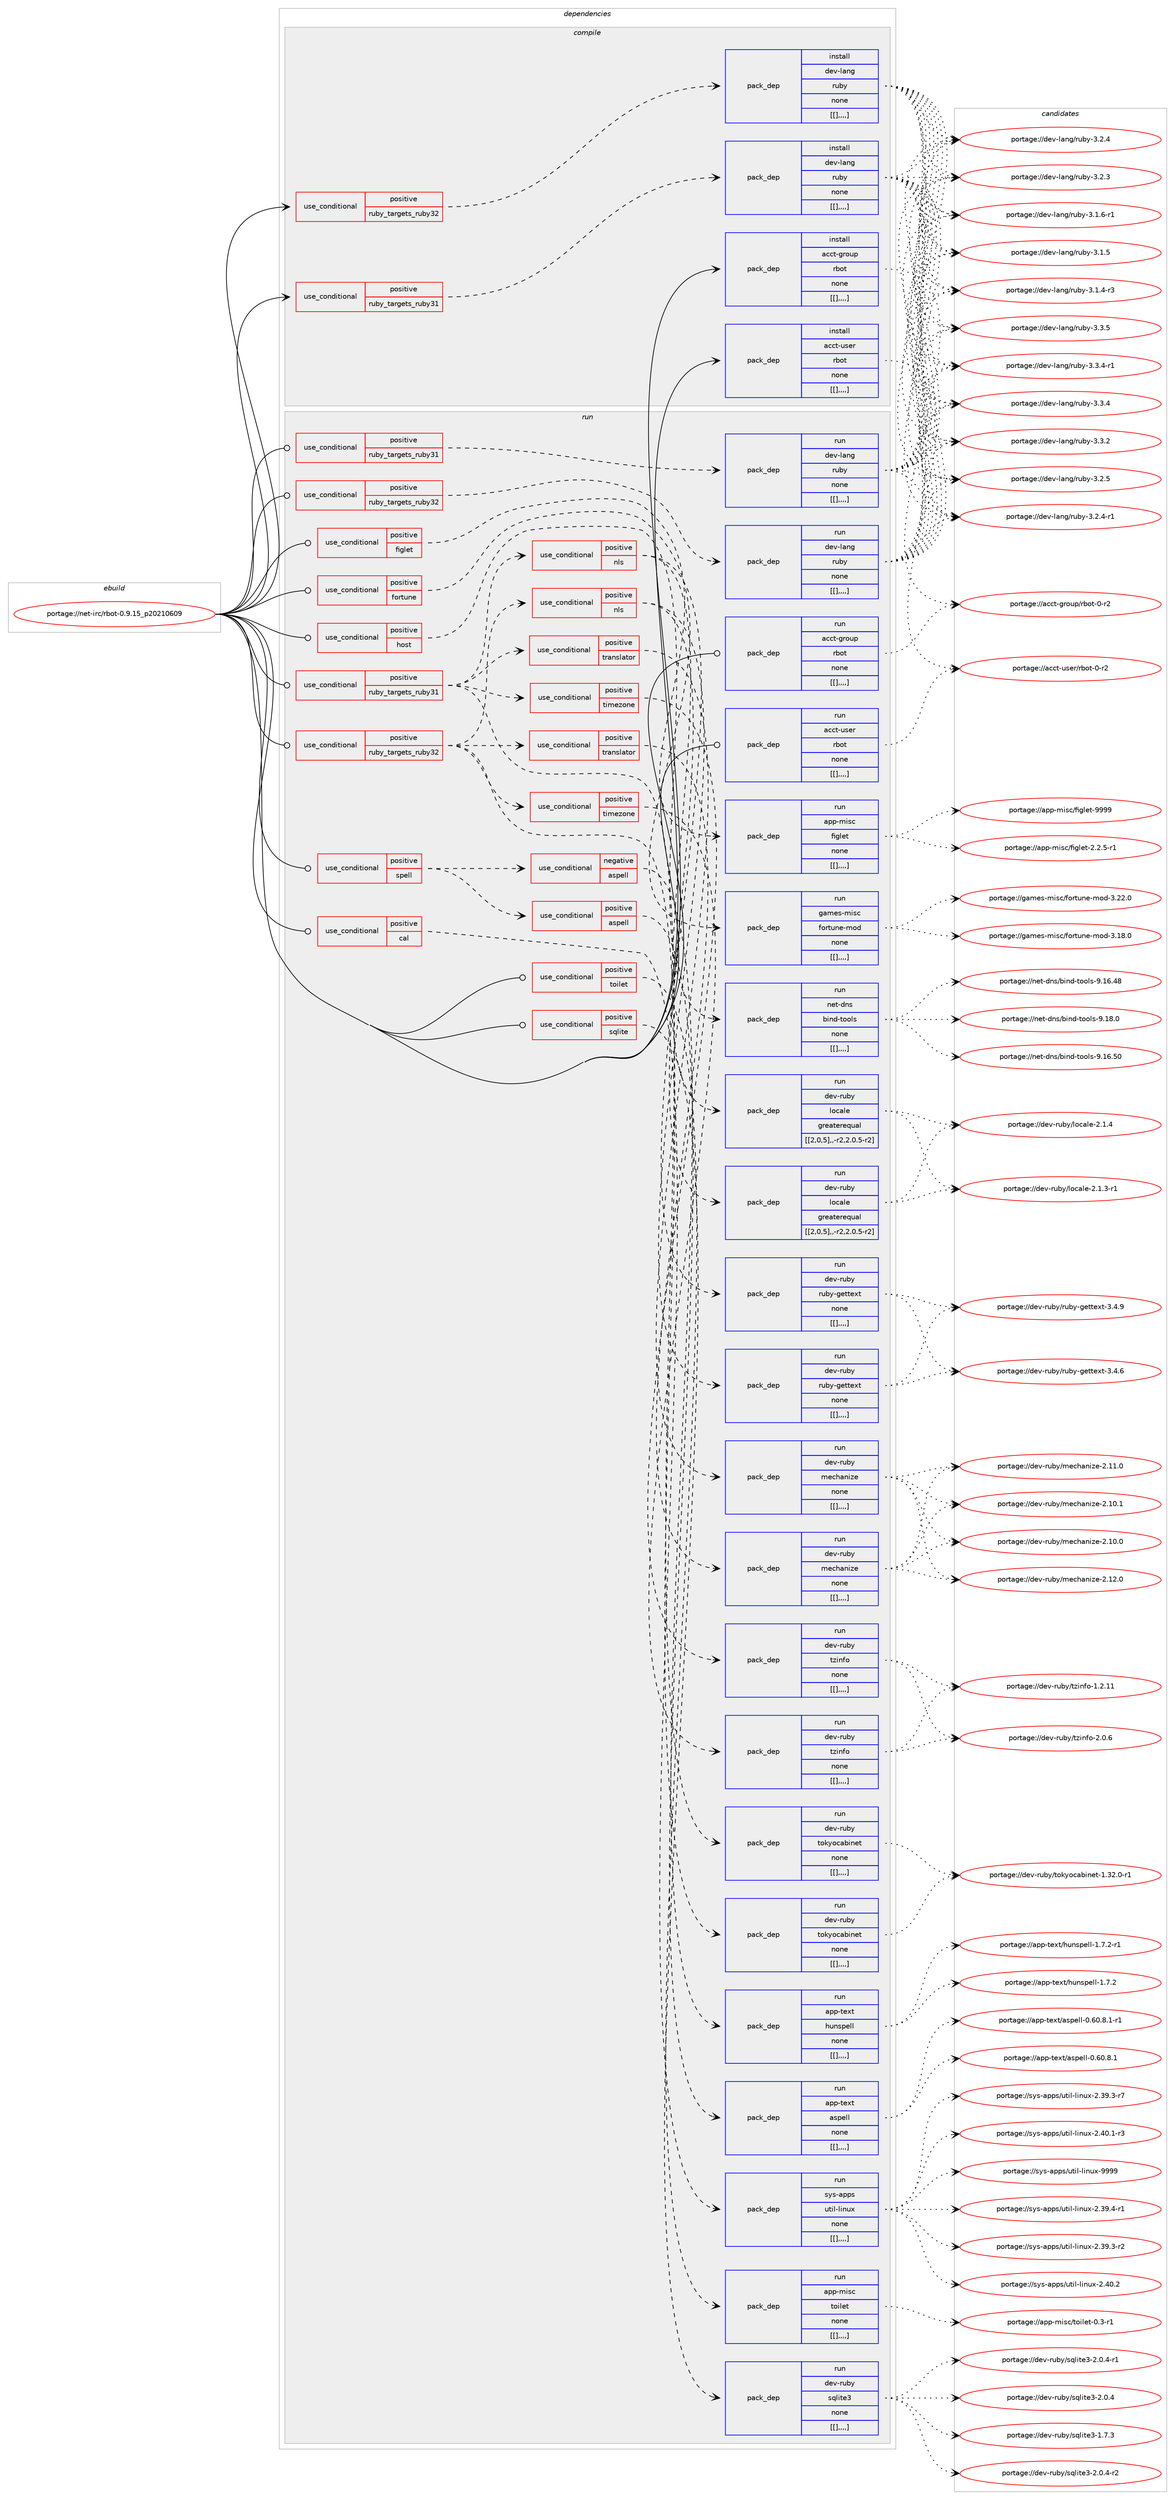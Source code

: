 digraph prolog {

# *************
# Graph options
# *************

newrank=true;
concentrate=true;
compound=true;
graph [rankdir=LR,fontname=Helvetica,fontsize=10,ranksep=1.5];#, ranksep=2.5, nodesep=0.2];
edge  [arrowhead=vee];
node  [fontname=Helvetica,fontsize=10];

# **********
# The ebuild
# **********

subgraph cluster_leftcol {
color=gray;
label=<<i>ebuild</i>>;
id [label="portage://net-irc/rbot-0.9.15_p20210609", color=red, width=4, href="../net-irc/rbot-0.9.15_p20210609.svg"];
}

# ****************
# The dependencies
# ****************

subgraph cluster_midcol {
color=gray;
label=<<i>dependencies</i>>;
subgraph cluster_compile {
fillcolor="#eeeeee";
style=filled;
label=<<i>compile</i>>;
subgraph cond97581 {
dependency375692 [label=<<TABLE BORDER="0" CELLBORDER="1" CELLSPACING="0" CELLPADDING="4"><TR><TD ROWSPAN="3" CELLPADDING="10">use_conditional</TD></TR><TR><TD>positive</TD></TR><TR><TD>ruby_targets_ruby31</TD></TR></TABLE>>, shape=none, color=red];
subgraph pack275317 {
dependency375693 [label=<<TABLE BORDER="0" CELLBORDER="1" CELLSPACING="0" CELLPADDING="4" WIDTH="220"><TR><TD ROWSPAN="6" CELLPADDING="30">pack_dep</TD></TR><TR><TD WIDTH="110">install</TD></TR><TR><TD>dev-lang</TD></TR><TR><TD>ruby</TD></TR><TR><TD>none</TD></TR><TR><TD>[[],,,,]</TD></TR></TABLE>>, shape=none, color=blue];
}
dependency375692:e -> dependency375693:w [weight=20,style="dashed",arrowhead="vee"];
}
id:e -> dependency375692:w [weight=20,style="solid",arrowhead="vee"];
subgraph cond97582 {
dependency375694 [label=<<TABLE BORDER="0" CELLBORDER="1" CELLSPACING="0" CELLPADDING="4"><TR><TD ROWSPAN="3" CELLPADDING="10">use_conditional</TD></TR><TR><TD>positive</TD></TR><TR><TD>ruby_targets_ruby32</TD></TR></TABLE>>, shape=none, color=red];
subgraph pack275318 {
dependency375695 [label=<<TABLE BORDER="0" CELLBORDER="1" CELLSPACING="0" CELLPADDING="4" WIDTH="220"><TR><TD ROWSPAN="6" CELLPADDING="30">pack_dep</TD></TR><TR><TD WIDTH="110">install</TD></TR><TR><TD>dev-lang</TD></TR><TR><TD>ruby</TD></TR><TR><TD>none</TD></TR><TR><TD>[[],,,,]</TD></TR></TABLE>>, shape=none, color=blue];
}
dependency375694:e -> dependency375695:w [weight=20,style="dashed",arrowhead="vee"];
}
id:e -> dependency375694:w [weight=20,style="solid",arrowhead="vee"];
subgraph pack275319 {
dependency375696 [label=<<TABLE BORDER="0" CELLBORDER="1" CELLSPACING="0" CELLPADDING="4" WIDTH="220"><TR><TD ROWSPAN="6" CELLPADDING="30">pack_dep</TD></TR><TR><TD WIDTH="110">install</TD></TR><TR><TD>acct-group</TD></TR><TR><TD>rbot</TD></TR><TR><TD>none</TD></TR><TR><TD>[[],,,,]</TD></TR></TABLE>>, shape=none, color=blue];
}
id:e -> dependency375696:w [weight=20,style="solid",arrowhead="vee"];
subgraph pack275320 {
dependency375697 [label=<<TABLE BORDER="0" CELLBORDER="1" CELLSPACING="0" CELLPADDING="4" WIDTH="220"><TR><TD ROWSPAN="6" CELLPADDING="30">pack_dep</TD></TR><TR><TD WIDTH="110">install</TD></TR><TR><TD>acct-user</TD></TR><TR><TD>rbot</TD></TR><TR><TD>none</TD></TR><TR><TD>[[],,,,]</TD></TR></TABLE>>, shape=none, color=blue];
}
id:e -> dependency375697:w [weight=20,style="solid",arrowhead="vee"];
}
subgraph cluster_compileandrun {
fillcolor="#eeeeee";
style=filled;
label=<<i>compile and run</i>>;
}
subgraph cluster_run {
fillcolor="#eeeeee";
style=filled;
label=<<i>run</i>>;
subgraph cond97583 {
dependency375698 [label=<<TABLE BORDER="0" CELLBORDER="1" CELLSPACING="0" CELLPADDING="4"><TR><TD ROWSPAN="3" CELLPADDING="10">use_conditional</TD></TR><TR><TD>positive</TD></TR><TR><TD>cal</TD></TR></TABLE>>, shape=none, color=red];
subgraph pack275321 {
dependency375699 [label=<<TABLE BORDER="0" CELLBORDER="1" CELLSPACING="0" CELLPADDING="4" WIDTH="220"><TR><TD ROWSPAN="6" CELLPADDING="30">pack_dep</TD></TR><TR><TD WIDTH="110">run</TD></TR><TR><TD>sys-apps</TD></TR><TR><TD>util-linux</TD></TR><TR><TD>none</TD></TR><TR><TD>[[],,,,]</TD></TR></TABLE>>, shape=none, color=blue];
}
dependency375698:e -> dependency375699:w [weight=20,style="dashed",arrowhead="vee"];
}
id:e -> dependency375698:w [weight=20,style="solid",arrowhead="odot"];
subgraph cond97584 {
dependency375700 [label=<<TABLE BORDER="0" CELLBORDER="1" CELLSPACING="0" CELLPADDING="4"><TR><TD ROWSPAN="3" CELLPADDING="10">use_conditional</TD></TR><TR><TD>positive</TD></TR><TR><TD>figlet</TD></TR></TABLE>>, shape=none, color=red];
subgraph pack275322 {
dependency375701 [label=<<TABLE BORDER="0" CELLBORDER="1" CELLSPACING="0" CELLPADDING="4" WIDTH="220"><TR><TD ROWSPAN="6" CELLPADDING="30">pack_dep</TD></TR><TR><TD WIDTH="110">run</TD></TR><TR><TD>app-misc</TD></TR><TR><TD>figlet</TD></TR><TR><TD>none</TD></TR><TR><TD>[[],,,,]</TD></TR></TABLE>>, shape=none, color=blue];
}
dependency375700:e -> dependency375701:w [weight=20,style="dashed",arrowhead="vee"];
}
id:e -> dependency375700:w [weight=20,style="solid",arrowhead="odot"];
subgraph cond97585 {
dependency375702 [label=<<TABLE BORDER="0" CELLBORDER="1" CELLSPACING="0" CELLPADDING="4"><TR><TD ROWSPAN="3" CELLPADDING="10">use_conditional</TD></TR><TR><TD>positive</TD></TR><TR><TD>fortune</TD></TR></TABLE>>, shape=none, color=red];
subgraph pack275323 {
dependency375703 [label=<<TABLE BORDER="0" CELLBORDER="1" CELLSPACING="0" CELLPADDING="4" WIDTH="220"><TR><TD ROWSPAN="6" CELLPADDING="30">pack_dep</TD></TR><TR><TD WIDTH="110">run</TD></TR><TR><TD>games-misc</TD></TR><TR><TD>fortune-mod</TD></TR><TR><TD>none</TD></TR><TR><TD>[[],,,,]</TD></TR></TABLE>>, shape=none, color=blue];
}
dependency375702:e -> dependency375703:w [weight=20,style="dashed",arrowhead="vee"];
}
id:e -> dependency375702:w [weight=20,style="solid",arrowhead="odot"];
subgraph cond97586 {
dependency375704 [label=<<TABLE BORDER="0" CELLBORDER="1" CELLSPACING="0" CELLPADDING="4"><TR><TD ROWSPAN="3" CELLPADDING="10">use_conditional</TD></TR><TR><TD>positive</TD></TR><TR><TD>host</TD></TR></TABLE>>, shape=none, color=red];
subgraph pack275324 {
dependency375705 [label=<<TABLE BORDER="0" CELLBORDER="1" CELLSPACING="0" CELLPADDING="4" WIDTH="220"><TR><TD ROWSPAN="6" CELLPADDING="30">pack_dep</TD></TR><TR><TD WIDTH="110">run</TD></TR><TR><TD>net-dns</TD></TR><TR><TD>bind-tools</TD></TR><TR><TD>none</TD></TR><TR><TD>[[],,,,]</TD></TR></TABLE>>, shape=none, color=blue];
}
dependency375704:e -> dependency375705:w [weight=20,style="dashed",arrowhead="vee"];
}
id:e -> dependency375704:w [weight=20,style="solid",arrowhead="odot"];
subgraph cond97587 {
dependency375706 [label=<<TABLE BORDER="0" CELLBORDER="1" CELLSPACING="0" CELLPADDING="4"><TR><TD ROWSPAN="3" CELLPADDING="10">use_conditional</TD></TR><TR><TD>positive</TD></TR><TR><TD>ruby_targets_ruby31</TD></TR></TABLE>>, shape=none, color=red];
subgraph pack275325 {
dependency375707 [label=<<TABLE BORDER="0" CELLBORDER="1" CELLSPACING="0" CELLPADDING="4" WIDTH="220"><TR><TD ROWSPAN="6" CELLPADDING="30">pack_dep</TD></TR><TR><TD WIDTH="110">run</TD></TR><TR><TD>dev-lang</TD></TR><TR><TD>ruby</TD></TR><TR><TD>none</TD></TR><TR><TD>[[],,,,]</TD></TR></TABLE>>, shape=none, color=blue];
}
dependency375706:e -> dependency375707:w [weight=20,style="dashed",arrowhead="vee"];
}
id:e -> dependency375706:w [weight=20,style="solid",arrowhead="odot"];
subgraph cond97588 {
dependency375708 [label=<<TABLE BORDER="0" CELLBORDER="1" CELLSPACING="0" CELLPADDING="4"><TR><TD ROWSPAN="3" CELLPADDING="10">use_conditional</TD></TR><TR><TD>positive</TD></TR><TR><TD>ruby_targets_ruby31</TD></TR></TABLE>>, shape=none, color=red];
subgraph pack275326 {
dependency375709 [label=<<TABLE BORDER="0" CELLBORDER="1" CELLSPACING="0" CELLPADDING="4" WIDTH="220"><TR><TD ROWSPAN="6" CELLPADDING="30">pack_dep</TD></TR><TR><TD WIDTH="110">run</TD></TR><TR><TD>dev-ruby</TD></TR><TR><TD>tokyocabinet</TD></TR><TR><TD>none</TD></TR><TR><TD>[[],,,,]</TD></TR></TABLE>>, shape=none, color=blue];
}
dependency375708:e -> dependency375709:w [weight=20,style="dashed",arrowhead="vee"];
subgraph cond97589 {
dependency375710 [label=<<TABLE BORDER="0" CELLBORDER="1" CELLSPACING="0" CELLPADDING="4"><TR><TD ROWSPAN="3" CELLPADDING="10">use_conditional</TD></TR><TR><TD>positive</TD></TR><TR><TD>timezone</TD></TR></TABLE>>, shape=none, color=red];
subgraph pack275327 {
dependency375711 [label=<<TABLE BORDER="0" CELLBORDER="1" CELLSPACING="0" CELLPADDING="4" WIDTH="220"><TR><TD ROWSPAN="6" CELLPADDING="30">pack_dep</TD></TR><TR><TD WIDTH="110">run</TD></TR><TR><TD>dev-ruby</TD></TR><TR><TD>tzinfo</TD></TR><TR><TD>none</TD></TR><TR><TD>[[],,,,]</TD></TR></TABLE>>, shape=none, color=blue];
}
dependency375710:e -> dependency375711:w [weight=20,style="dashed",arrowhead="vee"];
}
dependency375708:e -> dependency375710:w [weight=20,style="dashed",arrowhead="vee"];
subgraph cond97590 {
dependency375712 [label=<<TABLE BORDER="0" CELLBORDER="1" CELLSPACING="0" CELLPADDING="4"><TR><TD ROWSPAN="3" CELLPADDING="10">use_conditional</TD></TR><TR><TD>positive</TD></TR><TR><TD>translator</TD></TR></TABLE>>, shape=none, color=red];
subgraph pack275328 {
dependency375713 [label=<<TABLE BORDER="0" CELLBORDER="1" CELLSPACING="0" CELLPADDING="4" WIDTH="220"><TR><TD ROWSPAN="6" CELLPADDING="30">pack_dep</TD></TR><TR><TD WIDTH="110">run</TD></TR><TR><TD>dev-ruby</TD></TR><TR><TD>mechanize</TD></TR><TR><TD>none</TD></TR><TR><TD>[[],,,,]</TD></TR></TABLE>>, shape=none, color=blue];
}
dependency375712:e -> dependency375713:w [weight=20,style="dashed",arrowhead="vee"];
}
dependency375708:e -> dependency375712:w [weight=20,style="dashed",arrowhead="vee"];
subgraph cond97591 {
dependency375714 [label=<<TABLE BORDER="0" CELLBORDER="1" CELLSPACING="0" CELLPADDING="4"><TR><TD ROWSPAN="3" CELLPADDING="10">use_conditional</TD></TR><TR><TD>positive</TD></TR><TR><TD>nls</TD></TR></TABLE>>, shape=none, color=red];
subgraph pack275329 {
dependency375715 [label=<<TABLE BORDER="0" CELLBORDER="1" CELLSPACING="0" CELLPADDING="4" WIDTH="220"><TR><TD ROWSPAN="6" CELLPADDING="30">pack_dep</TD></TR><TR><TD WIDTH="110">run</TD></TR><TR><TD>dev-ruby</TD></TR><TR><TD>ruby-gettext</TD></TR><TR><TD>none</TD></TR><TR><TD>[[],,,,]</TD></TR></TABLE>>, shape=none, color=blue];
}
dependency375714:e -> dependency375715:w [weight=20,style="dashed",arrowhead="vee"];
subgraph pack275330 {
dependency375716 [label=<<TABLE BORDER="0" CELLBORDER="1" CELLSPACING="0" CELLPADDING="4" WIDTH="220"><TR><TD ROWSPAN="6" CELLPADDING="30">pack_dep</TD></TR><TR><TD WIDTH="110">run</TD></TR><TR><TD>dev-ruby</TD></TR><TR><TD>locale</TD></TR><TR><TD>greaterequal</TD></TR><TR><TD>[[2,0,5],,-r2,2.0.5-r2]</TD></TR></TABLE>>, shape=none, color=blue];
}
dependency375714:e -> dependency375716:w [weight=20,style="dashed",arrowhead="vee"];
}
dependency375708:e -> dependency375714:w [weight=20,style="dashed",arrowhead="vee"];
}
id:e -> dependency375708:w [weight=20,style="solid",arrowhead="odot"];
subgraph cond97592 {
dependency375717 [label=<<TABLE BORDER="0" CELLBORDER="1" CELLSPACING="0" CELLPADDING="4"><TR><TD ROWSPAN="3" CELLPADDING="10">use_conditional</TD></TR><TR><TD>positive</TD></TR><TR><TD>ruby_targets_ruby32</TD></TR></TABLE>>, shape=none, color=red];
subgraph pack275331 {
dependency375718 [label=<<TABLE BORDER="0" CELLBORDER="1" CELLSPACING="0" CELLPADDING="4" WIDTH="220"><TR><TD ROWSPAN="6" CELLPADDING="30">pack_dep</TD></TR><TR><TD WIDTH="110">run</TD></TR><TR><TD>dev-lang</TD></TR><TR><TD>ruby</TD></TR><TR><TD>none</TD></TR><TR><TD>[[],,,,]</TD></TR></TABLE>>, shape=none, color=blue];
}
dependency375717:e -> dependency375718:w [weight=20,style="dashed",arrowhead="vee"];
}
id:e -> dependency375717:w [weight=20,style="solid",arrowhead="odot"];
subgraph cond97593 {
dependency375719 [label=<<TABLE BORDER="0" CELLBORDER="1" CELLSPACING="0" CELLPADDING="4"><TR><TD ROWSPAN="3" CELLPADDING="10">use_conditional</TD></TR><TR><TD>positive</TD></TR><TR><TD>ruby_targets_ruby32</TD></TR></TABLE>>, shape=none, color=red];
subgraph pack275332 {
dependency375720 [label=<<TABLE BORDER="0" CELLBORDER="1" CELLSPACING="0" CELLPADDING="4" WIDTH="220"><TR><TD ROWSPAN="6" CELLPADDING="30">pack_dep</TD></TR><TR><TD WIDTH="110">run</TD></TR><TR><TD>dev-ruby</TD></TR><TR><TD>tokyocabinet</TD></TR><TR><TD>none</TD></TR><TR><TD>[[],,,,]</TD></TR></TABLE>>, shape=none, color=blue];
}
dependency375719:e -> dependency375720:w [weight=20,style="dashed",arrowhead="vee"];
subgraph cond97594 {
dependency375721 [label=<<TABLE BORDER="0" CELLBORDER="1" CELLSPACING="0" CELLPADDING="4"><TR><TD ROWSPAN="3" CELLPADDING="10">use_conditional</TD></TR><TR><TD>positive</TD></TR><TR><TD>timezone</TD></TR></TABLE>>, shape=none, color=red];
subgraph pack275333 {
dependency375722 [label=<<TABLE BORDER="0" CELLBORDER="1" CELLSPACING="0" CELLPADDING="4" WIDTH="220"><TR><TD ROWSPAN="6" CELLPADDING="30">pack_dep</TD></TR><TR><TD WIDTH="110">run</TD></TR><TR><TD>dev-ruby</TD></TR><TR><TD>tzinfo</TD></TR><TR><TD>none</TD></TR><TR><TD>[[],,,,]</TD></TR></TABLE>>, shape=none, color=blue];
}
dependency375721:e -> dependency375722:w [weight=20,style="dashed",arrowhead="vee"];
}
dependency375719:e -> dependency375721:w [weight=20,style="dashed",arrowhead="vee"];
subgraph cond97595 {
dependency375723 [label=<<TABLE BORDER="0" CELLBORDER="1" CELLSPACING="0" CELLPADDING="4"><TR><TD ROWSPAN="3" CELLPADDING="10">use_conditional</TD></TR><TR><TD>positive</TD></TR><TR><TD>translator</TD></TR></TABLE>>, shape=none, color=red];
subgraph pack275334 {
dependency375724 [label=<<TABLE BORDER="0" CELLBORDER="1" CELLSPACING="0" CELLPADDING="4" WIDTH="220"><TR><TD ROWSPAN="6" CELLPADDING="30">pack_dep</TD></TR><TR><TD WIDTH="110">run</TD></TR><TR><TD>dev-ruby</TD></TR><TR><TD>mechanize</TD></TR><TR><TD>none</TD></TR><TR><TD>[[],,,,]</TD></TR></TABLE>>, shape=none, color=blue];
}
dependency375723:e -> dependency375724:w [weight=20,style="dashed",arrowhead="vee"];
}
dependency375719:e -> dependency375723:w [weight=20,style="dashed",arrowhead="vee"];
subgraph cond97596 {
dependency375725 [label=<<TABLE BORDER="0" CELLBORDER="1" CELLSPACING="0" CELLPADDING="4"><TR><TD ROWSPAN="3" CELLPADDING="10">use_conditional</TD></TR><TR><TD>positive</TD></TR><TR><TD>nls</TD></TR></TABLE>>, shape=none, color=red];
subgraph pack275335 {
dependency375726 [label=<<TABLE BORDER="0" CELLBORDER="1" CELLSPACING="0" CELLPADDING="4" WIDTH="220"><TR><TD ROWSPAN="6" CELLPADDING="30">pack_dep</TD></TR><TR><TD WIDTH="110">run</TD></TR><TR><TD>dev-ruby</TD></TR><TR><TD>ruby-gettext</TD></TR><TR><TD>none</TD></TR><TR><TD>[[],,,,]</TD></TR></TABLE>>, shape=none, color=blue];
}
dependency375725:e -> dependency375726:w [weight=20,style="dashed",arrowhead="vee"];
subgraph pack275336 {
dependency375727 [label=<<TABLE BORDER="0" CELLBORDER="1" CELLSPACING="0" CELLPADDING="4" WIDTH="220"><TR><TD ROWSPAN="6" CELLPADDING="30">pack_dep</TD></TR><TR><TD WIDTH="110">run</TD></TR><TR><TD>dev-ruby</TD></TR><TR><TD>locale</TD></TR><TR><TD>greaterequal</TD></TR><TR><TD>[[2,0,5],,-r2,2.0.5-r2]</TD></TR></TABLE>>, shape=none, color=blue];
}
dependency375725:e -> dependency375727:w [weight=20,style="dashed",arrowhead="vee"];
}
dependency375719:e -> dependency375725:w [weight=20,style="dashed",arrowhead="vee"];
}
id:e -> dependency375719:w [weight=20,style="solid",arrowhead="odot"];
subgraph cond97597 {
dependency375728 [label=<<TABLE BORDER="0" CELLBORDER="1" CELLSPACING="0" CELLPADDING="4"><TR><TD ROWSPAN="3" CELLPADDING="10">use_conditional</TD></TR><TR><TD>positive</TD></TR><TR><TD>spell</TD></TR></TABLE>>, shape=none, color=red];
subgraph cond97598 {
dependency375729 [label=<<TABLE BORDER="0" CELLBORDER="1" CELLSPACING="0" CELLPADDING="4"><TR><TD ROWSPAN="3" CELLPADDING="10">use_conditional</TD></TR><TR><TD>positive</TD></TR><TR><TD>aspell</TD></TR></TABLE>>, shape=none, color=red];
subgraph pack275337 {
dependency375730 [label=<<TABLE BORDER="0" CELLBORDER="1" CELLSPACING="0" CELLPADDING="4" WIDTH="220"><TR><TD ROWSPAN="6" CELLPADDING="30">pack_dep</TD></TR><TR><TD WIDTH="110">run</TD></TR><TR><TD>app-text</TD></TR><TR><TD>aspell</TD></TR><TR><TD>none</TD></TR><TR><TD>[[],,,,]</TD></TR></TABLE>>, shape=none, color=blue];
}
dependency375729:e -> dependency375730:w [weight=20,style="dashed",arrowhead="vee"];
}
dependency375728:e -> dependency375729:w [weight=20,style="dashed",arrowhead="vee"];
subgraph cond97599 {
dependency375731 [label=<<TABLE BORDER="0" CELLBORDER="1" CELLSPACING="0" CELLPADDING="4"><TR><TD ROWSPAN="3" CELLPADDING="10">use_conditional</TD></TR><TR><TD>negative</TD></TR><TR><TD>aspell</TD></TR></TABLE>>, shape=none, color=red];
subgraph pack275338 {
dependency375732 [label=<<TABLE BORDER="0" CELLBORDER="1" CELLSPACING="0" CELLPADDING="4" WIDTH="220"><TR><TD ROWSPAN="6" CELLPADDING="30">pack_dep</TD></TR><TR><TD WIDTH="110">run</TD></TR><TR><TD>app-text</TD></TR><TR><TD>hunspell</TD></TR><TR><TD>none</TD></TR><TR><TD>[[],,,,]</TD></TR></TABLE>>, shape=none, color=blue];
}
dependency375731:e -> dependency375732:w [weight=20,style="dashed",arrowhead="vee"];
}
dependency375728:e -> dependency375731:w [weight=20,style="dashed",arrowhead="vee"];
}
id:e -> dependency375728:w [weight=20,style="solid",arrowhead="odot"];
subgraph cond97600 {
dependency375733 [label=<<TABLE BORDER="0" CELLBORDER="1" CELLSPACING="0" CELLPADDING="4"><TR><TD ROWSPAN="3" CELLPADDING="10">use_conditional</TD></TR><TR><TD>positive</TD></TR><TR><TD>sqlite</TD></TR></TABLE>>, shape=none, color=red];
subgraph pack275339 {
dependency375734 [label=<<TABLE BORDER="0" CELLBORDER="1" CELLSPACING="0" CELLPADDING="4" WIDTH="220"><TR><TD ROWSPAN="6" CELLPADDING="30">pack_dep</TD></TR><TR><TD WIDTH="110">run</TD></TR><TR><TD>dev-ruby</TD></TR><TR><TD>sqlite3</TD></TR><TR><TD>none</TD></TR><TR><TD>[[],,,,]</TD></TR></TABLE>>, shape=none, color=blue];
}
dependency375733:e -> dependency375734:w [weight=20,style="dashed",arrowhead="vee"];
}
id:e -> dependency375733:w [weight=20,style="solid",arrowhead="odot"];
subgraph cond97601 {
dependency375735 [label=<<TABLE BORDER="0" CELLBORDER="1" CELLSPACING="0" CELLPADDING="4"><TR><TD ROWSPAN="3" CELLPADDING="10">use_conditional</TD></TR><TR><TD>positive</TD></TR><TR><TD>toilet</TD></TR></TABLE>>, shape=none, color=red];
subgraph pack275340 {
dependency375736 [label=<<TABLE BORDER="0" CELLBORDER="1" CELLSPACING="0" CELLPADDING="4" WIDTH="220"><TR><TD ROWSPAN="6" CELLPADDING="30">pack_dep</TD></TR><TR><TD WIDTH="110">run</TD></TR><TR><TD>app-misc</TD></TR><TR><TD>toilet</TD></TR><TR><TD>none</TD></TR><TR><TD>[[],,,,]</TD></TR></TABLE>>, shape=none, color=blue];
}
dependency375735:e -> dependency375736:w [weight=20,style="dashed",arrowhead="vee"];
}
id:e -> dependency375735:w [weight=20,style="solid",arrowhead="odot"];
subgraph pack275341 {
dependency375737 [label=<<TABLE BORDER="0" CELLBORDER="1" CELLSPACING="0" CELLPADDING="4" WIDTH="220"><TR><TD ROWSPAN="6" CELLPADDING="30">pack_dep</TD></TR><TR><TD WIDTH="110">run</TD></TR><TR><TD>acct-group</TD></TR><TR><TD>rbot</TD></TR><TR><TD>none</TD></TR><TR><TD>[[],,,,]</TD></TR></TABLE>>, shape=none, color=blue];
}
id:e -> dependency375737:w [weight=20,style="solid",arrowhead="odot"];
subgraph pack275342 {
dependency375738 [label=<<TABLE BORDER="0" CELLBORDER="1" CELLSPACING="0" CELLPADDING="4" WIDTH="220"><TR><TD ROWSPAN="6" CELLPADDING="30">pack_dep</TD></TR><TR><TD WIDTH="110">run</TD></TR><TR><TD>acct-user</TD></TR><TR><TD>rbot</TD></TR><TR><TD>none</TD></TR><TR><TD>[[],,,,]</TD></TR></TABLE>>, shape=none, color=blue];
}
id:e -> dependency375738:w [weight=20,style="solid",arrowhead="odot"];
}
}

# **************
# The candidates
# **************

subgraph cluster_choices {
rank=same;
color=gray;
label=<<i>candidates</i>>;

subgraph choice275317 {
color=black;
nodesep=1;
choice10010111845108971101034711411798121455146514653 [label="portage://dev-lang/ruby-3.3.5", color=red, width=4,href="../dev-lang/ruby-3.3.5.svg"];
choice100101118451089711010347114117981214551465146524511449 [label="portage://dev-lang/ruby-3.3.4-r1", color=red, width=4,href="../dev-lang/ruby-3.3.4-r1.svg"];
choice10010111845108971101034711411798121455146514652 [label="portage://dev-lang/ruby-3.3.4", color=red, width=4,href="../dev-lang/ruby-3.3.4.svg"];
choice10010111845108971101034711411798121455146514650 [label="portage://dev-lang/ruby-3.3.2", color=red, width=4,href="../dev-lang/ruby-3.3.2.svg"];
choice10010111845108971101034711411798121455146504653 [label="portage://dev-lang/ruby-3.2.5", color=red, width=4,href="../dev-lang/ruby-3.2.5.svg"];
choice100101118451089711010347114117981214551465046524511449 [label="portage://dev-lang/ruby-3.2.4-r1", color=red, width=4,href="../dev-lang/ruby-3.2.4-r1.svg"];
choice10010111845108971101034711411798121455146504652 [label="portage://dev-lang/ruby-3.2.4", color=red, width=4,href="../dev-lang/ruby-3.2.4.svg"];
choice10010111845108971101034711411798121455146504651 [label="portage://dev-lang/ruby-3.2.3", color=red, width=4,href="../dev-lang/ruby-3.2.3.svg"];
choice100101118451089711010347114117981214551464946544511449 [label="portage://dev-lang/ruby-3.1.6-r1", color=red, width=4,href="../dev-lang/ruby-3.1.6-r1.svg"];
choice10010111845108971101034711411798121455146494653 [label="portage://dev-lang/ruby-3.1.5", color=red, width=4,href="../dev-lang/ruby-3.1.5.svg"];
choice100101118451089711010347114117981214551464946524511451 [label="portage://dev-lang/ruby-3.1.4-r3", color=red, width=4,href="../dev-lang/ruby-3.1.4-r3.svg"];
dependency375693:e -> choice10010111845108971101034711411798121455146514653:w [style=dotted,weight="100"];
dependency375693:e -> choice100101118451089711010347114117981214551465146524511449:w [style=dotted,weight="100"];
dependency375693:e -> choice10010111845108971101034711411798121455146514652:w [style=dotted,weight="100"];
dependency375693:e -> choice10010111845108971101034711411798121455146514650:w [style=dotted,weight="100"];
dependency375693:e -> choice10010111845108971101034711411798121455146504653:w [style=dotted,weight="100"];
dependency375693:e -> choice100101118451089711010347114117981214551465046524511449:w [style=dotted,weight="100"];
dependency375693:e -> choice10010111845108971101034711411798121455146504652:w [style=dotted,weight="100"];
dependency375693:e -> choice10010111845108971101034711411798121455146504651:w [style=dotted,weight="100"];
dependency375693:e -> choice100101118451089711010347114117981214551464946544511449:w [style=dotted,weight="100"];
dependency375693:e -> choice10010111845108971101034711411798121455146494653:w [style=dotted,weight="100"];
dependency375693:e -> choice100101118451089711010347114117981214551464946524511451:w [style=dotted,weight="100"];
}
subgraph choice275318 {
color=black;
nodesep=1;
choice10010111845108971101034711411798121455146514653 [label="portage://dev-lang/ruby-3.3.5", color=red, width=4,href="../dev-lang/ruby-3.3.5.svg"];
choice100101118451089711010347114117981214551465146524511449 [label="portage://dev-lang/ruby-3.3.4-r1", color=red, width=4,href="../dev-lang/ruby-3.3.4-r1.svg"];
choice10010111845108971101034711411798121455146514652 [label="portage://dev-lang/ruby-3.3.4", color=red, width=4,href="../dev-lang/ruby-3.3.4.svg"];
choice10010111845108971101034711411798121455146514650 [label="portage://dev-lang/ruby-3.3.2", color=red, width=4,href="../dev-lang/ruby-3.3.2.svg"];
choice10010111845108971101034711411798121455146504653 [label="portage://dev-lang/ruby-3.2.5", color=red, width=4,href="../dev-lang/ruby-3.2.5.svg"];
choice100101118451089711010347114117981214551465046524511449 [label="portage://dev-lang/ruby-3.2.4-r1", color=red, width=4,href="../dev-lang/ruby-3.2.4-r1.svg"];
choice10010111845108971101034711411798121455146504652 [label="portage://dev-lang/ruby-3.2.4", color=red, width=4,href="../dev-lang/ruby-3.2.4.svg"];
choice10010111845108971101034711411798121455146504651 [label="portage://dev-lang/ruby-3.2.3", color=red, width=4,href="../dev-lang/ruby-3.2.3.svg"];
choice100101118451089711010347114117981214551464946544511449 [label="portage://dev-lang/ruby-3.1.6-r1", color=red, width=4,href="../dev-lang/ruby-3.1.6-r1.svg"];
choice10010111845108971101034711411798121455146494653 [label="portage://dev-lang/ruby-3.1.5", color=red, width=4,href="../dev-lang/ruby-3.1.5.svg"];
choice100101118451089711010347114117981214551464946524511451 [label="portage://dev-lang/ruby-3.1.4-r3", color=red, width=4,href="../dev-lang/ruby-3.1.4-r3.svg"];
dependency375695:e -> choice10010111845108971101034711411798121455146514653:w [style=dotted,weight="100"];
dependency375695:e -> choice100101118451089711010347114117981214551465146524511449:w [style=dotted,weight="100"];
dependency375695:e -> choice10010111845108971101034711411798121455146514652:w [style=dotted,weight="100"];
dependency375695:e -> choice10010111845108971101034711411798121455146514650:w [style=dotted,weight="100"];
dependency375695:e -> choice10010111845108971101034711411798121455146504653:w [style=dotted,weight="100"];
dependency375695:e -> choice100101118451089711010347114117981214551465046524511449:w [style=dotted,weight="100"];
dependency375695:e -> choice10010111845108971101034711411798121455146504652:w [style=dotted,weight="100"];
dependency375695:e -> choice10010111845108971101034711411798121455146504651:w [style=dotted,weight="100"];
dependency375695:e -> choice100101118451089711010347114117981214551464946544511449:w [style=dotted,weight="100"];
dependency375695:e -> choice10010111845108971101034711411798121455146494653:w [style=dotted,weight="100"];
dependency375695:e -> choice100101118451089711010347114117981214551464946524511451:w [style=dotted,weight="100"];
}
subgraph choice275319 {
color=black;
nodesep=1;
choice97999911645103114111117112471149811111645484511450 [label="portage://acct-group/rbot-0-r2", color=red, width=4,href="../acct-group/rbot-0-r2.svg"];
dependency375696:e -> choice97999911645103114111117112471149811111645484511450:w [style=dotted,weight="100"];
}
subgraph choice275320 {
color=black;
nodesep=1;
choice97999911645117115101114471149811111645484511450 [label="portage://acct-user/rbot-0-r2", color=red, width=4,href="../acct-user/rbot-0-r2.svg"];
dependency375697:e -> choice97999911645117115101114471149811111645484511450:w [style=dotted,weight="100"];
}
subgraph choice275321 {
color=black;
nodesep=1;
choice115121115459711211211547117116105108451081051101171204557575757 [label="portage://sys-apps/util-linux-9999", color=red, width=4,href="../sys-apps/util-linux-9999.svg"];
choice1151211154597112112115471171161051084510810511011712045504652484650 [label="portage://sys-apps/util-linux-2.40.2", color=red, width=4,href="../sys-apps/util-linux-2.40.2.svg"];
choice11512111545971121121154711711610510845108105110117120455046524846494511451 [label="portage://sys-apps/util-linux-2.40.1-r3", color=red, width=4,href="../sys-apps/util-linux-2.40.1-r3.svg"];
choice11512111545971121121154711711610510845108105110117120455046515746524511449 [label="portage://sys-apps/util-linux-2.39.4-r1", color=red, width=4,href="../sys-apps/util-linux-2.39.4-r1.svg"];
choice11512111545971121121154711711610510845108105110117120455046515746514511455 [label="portage://sys-apps/util-linux-2.39.3-r7", color=red, width=4,href="../sys-apps/util-linux-2.39.3-r7.svg"];
choice11512111545971121121154711711610510845108105110117120455046515746514511450 [label="portage://sys-apps/util-linux-2.39.3-r2", color=red, width=4,href="../sys-apps/util-linux-2.39.3-r2.svg"];
dependency375699:e -> choice115121115459711211211547117116105108451081051101171204557575757:w [style=dotted,weight="100"];
dependency375699:e -> choice1151211154597112112115471171161051084510810511011712045504652484650:w [style=dotted,weight="100"];
dependency375699:e -> choice11512111545971121121154711711610510845108105110117120455046524846494511451:w [style=dotted,weight="100"];
dependency375699:e -> choice11512111545971121121154711711610510845108105110117120455046515746524511449:w [style=dotted,weight="100"];
dependency375699:e -> choice11512111545971121121154711711610510845108105110117120455046515746514511455:w [style=dotted,weight="100"];
dependency375699:e -> choice11512111545971121121154711711610510845108105110117120455046515746514511450:w [style=dotted,weight="100"];
}
subgraph choice275322 {
color=black;
nodesep=1;
choice971121124510910511599471021051031081011164557575757 [label="portage://app-misc/figlet-9999", color=red, width=4,href="../app-misc/figlet-9999.svg"];
choice971121124510910511599471021051031081011164550465046534511449 [label="portage://app-misc/figlet-2.2.5-r1", color=red, width=4,href="../app-misc/figlet-2.2.5-r1.svg"];
dependency375701:e -> choice971121124510910511599471021051031081011164557575757:w [style=dotted,weight="100"];
dependency375701:e -> choice971121124510910511599471021051031081011164550465046534511449:w [style=dotted,weight="100"];
}
subgraph choice275323 {
color=black;
nodesep=1;
choice103971091011154510910511599471021111141161171101014510911110045514650504648 [label="portage://games-misc/fortune-mod-3.22.0", color=red, width=4,href="../games-misc/fortune-mod-3.22.0.svg"];
choice103971091011154510910511599471021111141161171101014510911110045514649564648 [label="portage://games-misc/fortune-mod-3.18.0", color=red, width=4,href="../games-misc/fortune-mod-3.18.0.svg"];
dependency375703:e -> choice103971091011154510910511599471021111141161171101014510911110045514650504648:w [style=dotted,weight="100"];
dependency375703:e -> choice103971091011154510910511599471021111141161171101014510911110045514649564648:w [style=dotted,weight="100"];
}
subgraph choice275324 {
color=black;
nodesep=1;
choice1101011164510011011547981051101004511611111110811545574649564648 [label="portage://net-dns/bind-tools-9.18.0", color=red, width=4,href="../net-dns/bind-tools-9.18.0.svg"];
choice110101116451001101154798105110100451161111111081154557464954465348 [label="portage://net-dns/bind-tools-9.16.50", color=red, width=4,href="../net-dns/bind-tools-9.16.50.svg"];
choice110101116451001101154798105110100451161111111081154557464954465256 [label="portage://net-dns/bind-tools-9.16.48", color=red, width=4,href="../net-dns/bind-tools-9.16.48.svg"];
dependency375705:e -> choice1101011164510011011547981051101004511611111110811545574649564648:w [style=dotted,weight="100"];
dependency375705:e -> choice110101116451001101154798105110100451161111111081154557464954465348:w [style=dotted,weight="100"];
dependency375705:e -> choice110101116451001101154798105110100451161111111081154557464954465256:w [style=dotted,weight="100"];
}
subgraph choice275325 {
color=black;
nodesep=1;
choice10010111845108971101034711411798121455146514653 [label="portage://dev-lang/ruby-3.3.5", color=red, width=4,href="../dev-lang/ruby-3.3.5.svg"];
choice100101118451089711010347114117981214551465146524511449 [label="portage://dev-lang/ruby-3.3.4-r1", color=red, width=4,href="../dev-lang/ruby-3.3.4-r1.svg"];
choice10010111845108971101034711411798121455146514652 [label="portage://dev-lang/ruby-3.3.4", color=red, width=4,href="../dev-lang/ruby-3.3.4.svg"];
choice10010111845108971101034711411798121455146514650 [label="portage://dev-lang/ruby-3.3.2", color=red, width=4,href="../dev-lang/ruby-3.3.2.svg"];
choice10010111845108971101034711411798121455146504653 [label="portage://dev-lang/ruby-3.2.5", color=red, width=4,href="../dev-lang/ruby-3.2.5.svg"];
choice100101118451089711010347114117981214551465046524511449 [label="portage://dev-lang/ruby-3.2.4-r1", color=red, width=4,href="../dev-lang/ruby-3.2.4-r1.svg"];
choice10010111845108971101034711411798121455146504652 [label="portage://dev-lang/ruby-3.2.4", color=red, width=4,href="../dev-lang/ruby-3.2.4.svg"];
choice10010111845108971101034711411798121455146504651 [label="portage://dev-lang/ruby-3.2.3", color=red, width=4,href="../dev-lang/ruby-3.2.3.svg"];
choice100101118451089711010347114117981214551464946544511449 [label="portage://dev-lang/ruby-3.1.6-r1", color=red, width=4,href="../dev-lang/ruby-3.1.6-r1.svg"];
choice10010111845108971101034711411798121455146494653 [label="portage://dev-lang/ruby-3.1.5", color=red, width=4,href="../dev-lang/ruby-3.1.5.svg"];
choice100101118451089711010347114117981214551464946524511451 [label="portage://dev-lang/ruby-3.1.4-r3", color=red, width=4,href="../dev-lang/ruby-3.1.4-r3.svg"];
dependency375707:e -> choice10010111845108971101034711411798121455146514653:w [style=dotted,weight="100"];
dependency375707:e -> choice100101118451089711010347114117981214551465146524511449:w [style=dotted,weight="100"];
dependency375707:e -> choice10010111845108971101034711411798121455146514652:w [style=dotted,weight="100"];
dependency375707:e -> choice10010111845108971101034711411798121455146514650:w [style=dotted,weight="100"];
dependency375707:e -> choice10010111845108971101034711411798121455146504653:w [style=dotted,weight="100"];
dependency375707:e -> choice100101118451089711010347114117981214551465046524511449:w [style=dotted,weight="100"];
dependency375707:e -> choice10010111845108971101034711411798121455146504652:w [style=dotted,weight="100"];
dependency375707:e -> choice10010111845108971101034711411798121455146504651:w [style=dotted,weight="100"];
dependency375707:e -> choice100101118451089711010347114117981214551464946544511449:w [style=dotted,weight="100"];
dependency375707:e -> choice10010111845108971101034711411798121455146494653:w [style=dotted,weight="100"];
dependency375707:e -> choice100101118451089711010347114117981214551464946524511451:w [style=dotted,weight="100"];
}
subgraph choice275326 {
color=black;
nodesep=1;
choice100101118451141179812147116111107121111999798105110101116454946515046484511449 [label="portage://dev-ruby/tokyocabinet-1.32.0-r1", color=red, width=4,href="../dev-ruby/tokyocabinet-1.32.0-r1.svg"];
dependency375709:e -> choice100101118451141179812147116111107121111999798105110101116454946515046484511449:w [style=dotted,weight="100"];
}
subgraph choice275327 {
color=black;
nodesep=1;
choice100101118451141179812147116122105110102111455046484654 [label="portage://dev-ruby/tzinfo-2.0.6", color=red, width=4,href="../dev-ruby/tzinfo-2.0.6.svg"];
choice10010111845114117981214711612210511010211145494650464949 [label="portage://dev-ruby/tzinfo-1.2.11", color=red, width=4,href="../dev-ruby/tzinfo-1.2.11.svg"];
dependency375711:e -> choice100101118451141179812147116122105110102111455046484654:w [style=dotted,weight="100"];
dependency375711:e -> choice10010111845114117981214711612210511010211145494650464949:w [style=dotted,weight="100"];
}
subgraph choice275328 {
color=black;
nodesep=1;
choice100101118451141179812147109101991049711010512210145504649504648 [label="portage://dev-ruby/mechanize-2.12.0", color=red, width=4,href="../dev-ruby/mechanize-2.12.0.svg"];
choice100101118451141179812147109101991049711010512210145504649494648 [label="portage://dev-ruby/mechanize-2.11.0", color=red, width=4,href="../dev-ruby/mechanize-2.11.0.svg"];
choice100101118451141179812147109101991049711010512210145504649484649 [label="portage://dev-ruby/mechanize-2.10.1", color=red, width=4,href="../dev-ruby/mechanize-2.10.1.svg"];
choice100101118451141179812147109101991049711010512210145504649484648 [label="portage://dev-ruby/mechanize-2.10.0", color=red, width=4,href="../dev-ruby/mechanize-2.10.0.svg"];
dependency375713:e -> choice100101118451141179812147109101991049711010512210145504649504648:w [style=dotted,weight="100"];
dependency375713:e -> choice100101118451141179812147109101991049711010512210145504649494648:w [style=dotted,weight="100"];
dependency375713:e -> choice100101118451141179812147109101991049711010512210145504649484649:w [style=dotted,weight="100"];
dependency375713:e -> choice100101118451141179812147109101991049711010512210145504649484648:w [style=dotted,weight="100"];
}
subgraph choice275329 {
color=black;
nodesep=1;
choice1001011184511411798121471141179812145103101116116101120116455146524657 [label="portage://dev-ruby/ruby-gettext-3.4.9", color=red, width=4,href="../dev-ruby/ruby-gettext-3.4.9.svg"];
choice1001011184511411798121471141179812145103101116116101120116455146524654 [label="portage://dev-ruby/ruby-gettext-3.4.6", color=red, width=4,href="../dev-ruby/ruby-gettext-3.4.6.svg"];
dependency375715:e -> choice1001011184511411798121471141179812145103101116116101120116455146524657:w [style=dotted,weight="100"];
dependency375715:e -> choice1001011184511411798121471141179812145103101116116101120116455146524654:w [style=dotted,weight="100"];
}
subgraph choice275330 {
color=black;
nodesep=1;
choice1001011184511411798121471081119997108101455046494652 [label="portage://dev-ruby/locale-2.1.4", color=red, width=4,href="../dev-ruby/locale-2.1.4.svg"];
choice10010111845114117981214710811199971081014550464946514511449 [label="portage://dev-ruby/locale-2.1.3-r1", color=red, width=4,href="../dev-ruby/locale-2.1.3-r1.svg"];
dependency375716:e -> choice1001011184511411798121471081119997108101455046494652:w [style=dotted,weight="100"];
dependency375716:e -> choice10010111845114117981214710811199971081014550464946514511449:w [style=dotted,weight="100"];
}
subgraph choice275331 {
color=black;
nodesep=1;
choice10010111845108971101034711411798121455146514653 [label="portage://dev-lang/ruby-3.3.5", color=red, width=4,href="../dev-lang/ruby-3.3.5.svg"];
choice100101118451089711010347114117981214551465146524511449 [label="portage://dev-lang/ruby-3.3.4-r1", color=red, width=4,href="../dev-lang/ruby-3.3.4-r1.svg"];
choice10010111845108971101034711411798121455146514652 [label="portage://dev-lang/ruby-3.3.4", color=red, width=4,href="../dev-lang/ruby-3.3.4.svg"];
choice10010111845108971101034711411798121455146514650 [label="portage://dev-lang/ruby-3.3.2", color=red, width=4,href="../dev-lang/ruby-3.3.2.svg"];
choice10010111845108971101034711411798121455146504653 [label="portage://dev-lang/ruby-3.2.5", color=red, width=4,href="../dev-lang/ruby-3.2.5.svg"];
choice100101118451089711010347114117981214551465046524511449 [label="portage://dev-lang/ruby-3.2.4-r1", color=red, width=4,href="../dev-lang/ruby-3.2.4-r1.svg"];
choice10010111845108971101034711411798121455146504652 [label="portage://dev-lang/ruby-3.2.4", color=red, width=4,href="../dev-lang/ruby-3.2.4.svg"];
choice10010111845108971101034711411798121455146504651 [label="portage://dev-lang/ruby-3.2.3", color=red, width=4,href="../dev-lang/ruby-3.2.3.svg"];
choice100101118451089711010347114117981214551464946544511449 [label="portage://dev-lang/ruby-3.1.6-r1", color=red, width=4,href="../dev-lang/ruby-3.1.6-r1.svg"];
choice10010111845108971101034711411798121455146494653 [label="portage://dev-lang/ruby-3.1.5", color=red, width=4,href="../dev-lang/ruby-3.1.5.svg"];
choice100101118451089711010347114117981214551464946524511451 [label="portage://dev-lang/ruby-3.1.4-r3", color=red, width=4,href="../dev-lang/ruby-3.1.4-r3.svg"];
dependency375718:e -> choice10010111845108971101034711411798121455146514653:w [style=dotted,weight="100"];
dependency375718:e -> choice100101118451089711010347114117981214551465146524511449:w [style=dotted,weight="100"];
dependency375718:e -> choice10010111845108971101034711411798121455146514652:w [style=dotted,weight="100"];
dependency375718:e -> choice10010111845108971101034711411798121455146514650:w [style=dotted,weight="100"];
dependency375718:e -> choice10010111845108971101034711411798121455146504653:w [style=dotted,weight="100"];
dependency375718:e -> choice100101118451089711010347114117981214551465046524511449:w [style=dotted,weight="100"];
dependency375718:e -> choice10010111845108971101034711411798121455146504652:w [style=dotted,weight="100"];
dependency375718:e -> choice10010111845108971101034711411798121455146504651:w [style=dotted,weight="100"];
dependency375718:e -> choice100101118451089711010347114117981214551464946544511449:w [style=dotted,weight="100"];
dependency375718:e -> choice10010111845108971101034711411798121455146494653:w [style=dotted,weight="100"];
dependency375718:e -> choice100101118451089711010347114117981214551464946524511451:w [style=dotted,weight="100"];
}
subgraph choice275332 {
color=black;
nodesep=1;
choice100101118451141179812147116111107121111999798105110101116454946515046484511449 [label="portage://dev-ruby/tokyocabinet-1.32.0-r1", color=red, width=4,href="../dev-ruby/tokyocabinet-1.32.0-r1.svg"];
dependency375720:e -> choice100101118451141179812147116111107121111999798105110101116454946515046484511449:w [style=dotted,weight="100"];
}
subgraph choice275333 {
color=black;
nodesep=1;
choice100101118451141179812147116122105110102111455046484654 [label="portage://dev-ruby/tzinfo-2.0.6", color=red, width=4,href="../dev-ruby/tzinfo-2.0.6.svg"];
choice10010111845114117981214711612210511010211145494650464949 [label="portage://dev-ruby/tzinfo-1.2.11", color=red, width=4,href="../dev-ruby/tzinfo-1.2.11.svg"];
dependency375722:e -> choice100101118451141179812147116122105110102111455046484654:w [style=dotted,weight="100"];
dependency375722:e -> choice10010111845114117981214711612210511010211145494650464949:w [style=dotted,weight="100"];
}
subgraph choice275334 {
color=black;
nodesep=1;
choice100101118451141179812147109101991049711010512210145504649504648 [label="portage://dev-ruby/mechanize-2.12.0", color=red, width=4,href="../dev-ruby/mechanize-2.12.0.svg"];
choice100101118451141179812147109101991049711010512210145504649494648 [label="portage://dev-ruby/mechanize-2.11.0", color=red, width=4,href="../dev-ruby/mechanize-2.11.0.svg"];
choice100101118451141179812147109101991049711010512210145504649484649 [label="portage://dev-ruby/mechanize-2.10.1", color=red, width=4,href="../dev-ruby/mechanize-2.10.1.svg"];
choice100101118451141179812147109101991049711010512210145504649484648 [label="portage://dev-ruby/mechanize-2.10.0", color=red, width=4,href="../dev-ruby/mechanize-2.10.0.svg"];
dependency375724:e -> choice100101118451141179812147109101991049711010512210145504649504648:w [style=dotted,weight="100"];
dependency375724:e -> choice100101118451141179812147109101991049711010512210145504649494648:w [style=dotted,weight="100"];
dependency375724:e -> choice100101118451141179812147109101991049711010512210145504649484649:w [style=dotted,weight="100"];
dependency375724:e -> choice100101118451141179812147109101991049711010512210145504649484648:w [style=dotted,weight="100"];
}
subgraph choice275335 {
color=black;
nodesep=1;
choice1001011184511411798121471141179812145103101116116101120116455146524657 [label="portage://dev-ruby/ruby-gettext-3.4.9", color=red, width=4,href="../dev-ruby/ruby-gettext-3.4.9.svg"];
choice1001011184511411798121471141179812145103101116116101120116455146524654 [label="portage://dev-ruby/ruby-gettext-3.4.6", color=red, width=4,href="../dev-ruby/ruby-gettext-3.4.6.svg"];
dependency375726:e -> choice1001011184511411798121471141179812145103101116116101120116455146524657:w [style=dotted,weight="100"];
dependency375726:e -> choice1001011184511411798121471141179812145103101116116101120116455146524654:w [style=dotted,weight="100"];
}
subgraph choice275336 {
color=black;
nodesep=1;
choice1001011184511411798121471081119997108101455046494652 [label="portage://dev-ruby/locale-2.1.4", color=red, width=4,href="../dev-ruby/locale-2.1.4.svg"];
choice10010111845114117981214710811199971081014550464946514511449 [label="portage://dev-ruby/locale-2.1.3-r1", color=red, width=4,href="../dev-ruby/locale-2.1.3-r1.svg"];
dependency375727:e -> choice1001011184511411798121471081119997108101455046494652:w [style=dotted,weight="100"];
dependency375727:e -> choice10010111845114117981214710811199971081014550464946514511449:w [style=dotted,weight="100"];
}
subgraph choice275337 {
color=black;
nodesep=1;
choice971121124511610112011647971151121011081084548465448465646494511449 [label="portage://app-text/aspell-0.60.8.1-r1", color=red, width=4,href="../app-text/aspell-0.60.8.1-r1.svg"];
choice97112112451161011201164797115112101108108454846544846564649 [label="portage://app-text/aspell-0.60.8.1", color=red, width=4,href="../app-text/aspell-0.60.8.1.svg"];
dependency375730:e -> choice971121124511610112011647971151121011081084548465448465646494511449:w [style=dotted,weight="100"];
dependency375730:e -> choice97112112451161011201164797115112101108108454846544846564649:w [style=dotted,weight="100"];
}
subgraph choice275338 {
color=black;
nodesep=1;
choice9711211245116101120116471041171101151121011081084549465546504511449 [label="portage://app-text/hunspell-1.7.2-r1", color=red, width=4,href="../app-text/hunspell-1.7.2-r1.svg"];
choice971121124511610112011647104117110115112101108108454946554650 [label="portage://app-text/hunspell-1.7.2", color=red, width=4,href="../app-text/hunspell-1.7.2.svg"];
dependency375732:e -> choice9711211245116101120116471041171101151121011081084549465546504511449:w [style=dotted,weight="100"];
dependency375732:e -> choice971121124511610112011647104117110115112101108108454946554650:w [style=dotted,weight="100"];
}
subgraph choice275339 {
color=black;
nodesep=1;
choice100101118451141179812147115113108105116101514550464846524511450 [label="portage://dev-ruby/sqlite3-2.0.4-r2", color=red, width=4,href="../dev-ruby/sqlite3-2.0.4-r2.svg"];
choice100101118451141179812147115113108105116101514550464846524511449 [label="portage://dev-ruby/sqlite3-2.0.4-r1", color=red, width=4,href="../dev-ruby/sqlite3-2.0.4-r1.svg"];
choice10010111845114117981214711511310810511610151455046484652 [label="portage://dev-ruby/sqlite3-2.0.4", color=red, width=4,href="../dev-ruby/sqlite3-2.0.4.svg"];
choice10010111845114117981214711511310810511610151454946554651 [label="portage://dev-ruby/sqlite3-1.7.3", color=red, width=4,href="../dev-ruby/sqlite3-1.7.3.svg"];
dependency375734:e -> choice100101118451141179812147115113108105116101514550464846524511450:w [style=dotted,weight="100"];
dependency375734:e -> choice100101118451141179812147115113108105116101514550464846524511449:w [style=dotted,weight="100"];
dependency375734:e -> choice10010111845114117981214711511310810511610151455046484652:w [style=dotted,weight="100"];
dependency375734:e -> choice10010111845114117981214711511310810511610151454946554651:w [style=dotted,weight="100"];
}
subgraph choice275340 {
color=black;
nodesep=1;
choice97112112451091051159947116111105108101116454846514511449 [label="portage://app-misc/toilet-0.3-r1", color=red, width=4,href="../app-misc/toilet-0.3-r1.svg"];
dependency375736:e -> choice97112112451091051159947116111105108101116454846514511449:w [style=dotted,weight="100"];
}
subgraph choice275341 {
color=black;
nodesep=1;
choice97999911645103114111117112471149811111645484511450 [label="portage://acct-group/rbot-0-r2", color=red, width=4,href="../acct-group/rbot-0-r2.svg"];
dependency375737:e -> choice97999911645103114111117112471149811111645484511450:w [style=dotted,weight="100"];
}
subgraph choice275342 {
color=black;
nodesep=1;
choice97999911645117115101114471149811111645484511450 [label="portage://acct-user/rbot-0-r2", color=red, width=4,href="../acct-user/rbot-0-r2.svg"];
dependency375738:e -> choice97999911645117115101114471149811111645484511450:w [style=dotted,weight="100"];
}
}

}
